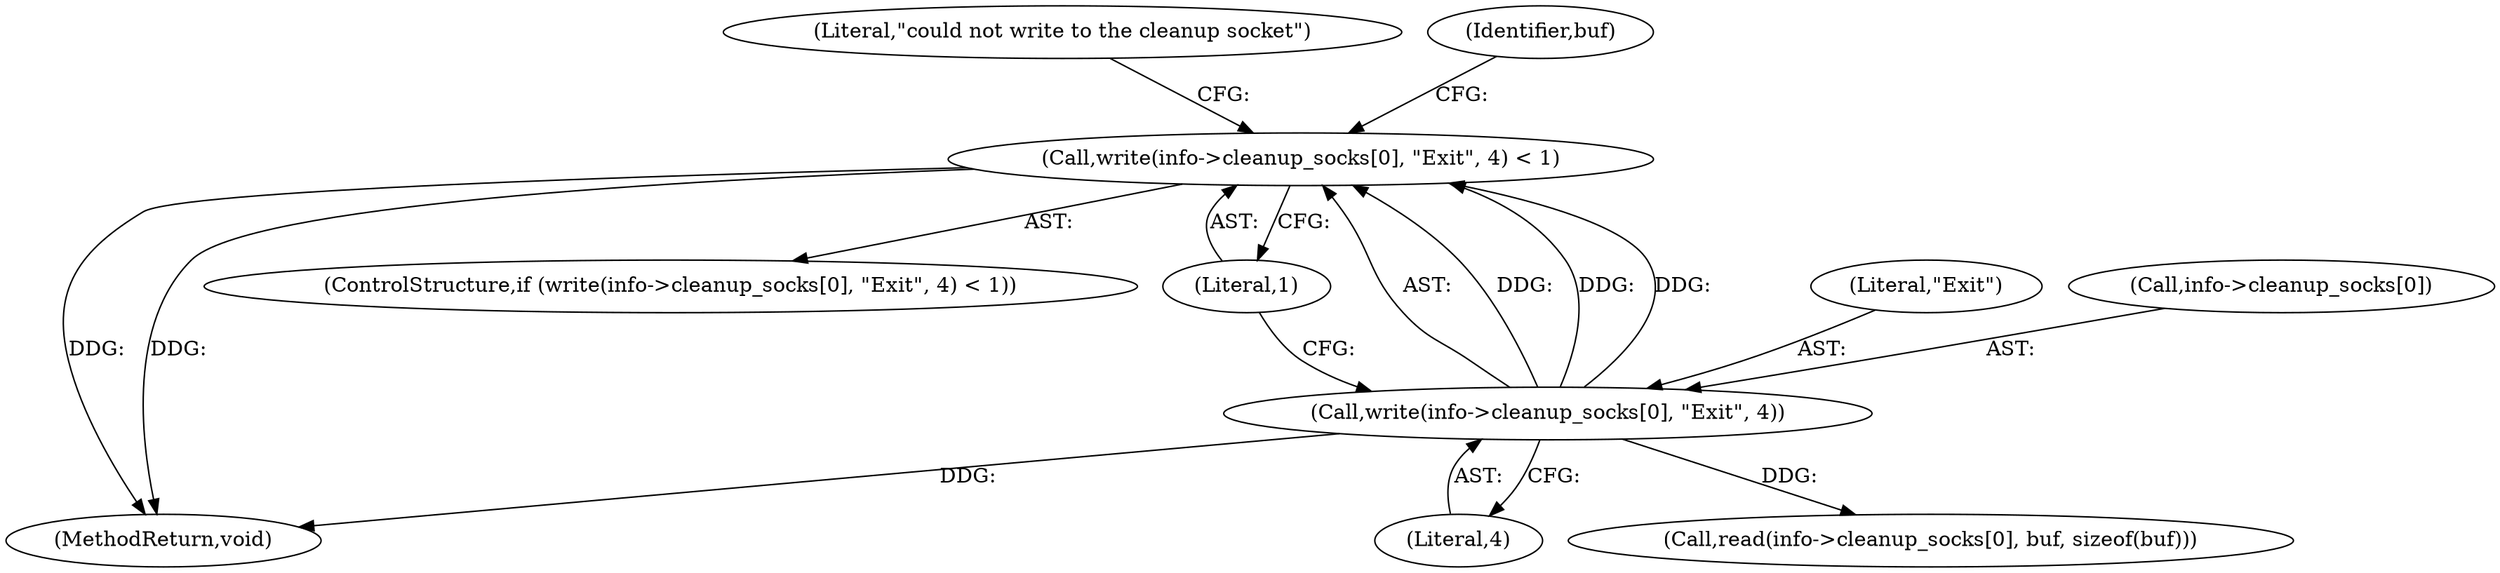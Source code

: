 digraph "0_Android_2c5a4fac8bc8198f6a2635ede776f8de40a0c3e1@API" {
"1000117" [label="(Call,write(info->cleanup_socks[0], \"Exit\", 4) < 1)"];
"1000118" [label="(Call,write(info->cleanup_socks[0], \"Exit\", 4))"];
"1000129" [label="(Literal,\"could not write to the cleanup socket\")"];
"1000118" [label="(Call,write(info->cleanup_socks[0], \"Exit\", 4))"];
"1000116" [label="(ControlStructure,if (write(info->cleanup_socks[0], \"Exit\", 4) < 1))"];
"1000124" [label="(Literal,\"Exit\")"];
"1000140" [label="(Call,read(info->cleanup_socks[0], buf, sizeof(buf)))"];
"1000125" [label="(Literal,4)"];
"1000325" [label="(MethodReturn,void)"];
"1000126" [label="(Literal,1)"];
"1000117" [label="(Call,write(info->cleanup_socks[0], \"Exit\", 4) < 1)"];
"1000119" [label="(Call,info->cleanup_socks[0])"];
"1000133" [label="(Identifier,buf)"];
"1000117" -> "1000116"  [label="AST: "];
"1000117" -> "1000126"  [label="CFG: "];
"1000118" -> "1000117"  [label="AST: "];
"1000126" -> "1000117"  [label="AST: "];
"1000129" -> "1000117"  [label="CFG: "];
"1000133" -> "1000117"  [label="CFG: "];
"1000117" -> "1000325"  [label="DDG: "];
"1000117" -> "1000325"  [label="DDG: "];
"1000118" -> "1000117"  [label="DDG: "];
"1000118" -> "1000117"  [label="DDG: "];
"1000118" -> "1000117"  [label="DDG: "];
"1000118" -> "1000125"  [label="CFG: "];
"1000119" -> "1000118"  [label="AST: "];
"1000124" -> "1000118"  [label="AST: "];
"1000125" -> "1000118"  [label="AST: "];
"1000126" -> "1000118"  [label="CFG: "];
"1000118" -> "1000325"  [label="DDG: "];
"1000118" -> "1000140"  [label="DDG: "];
}
